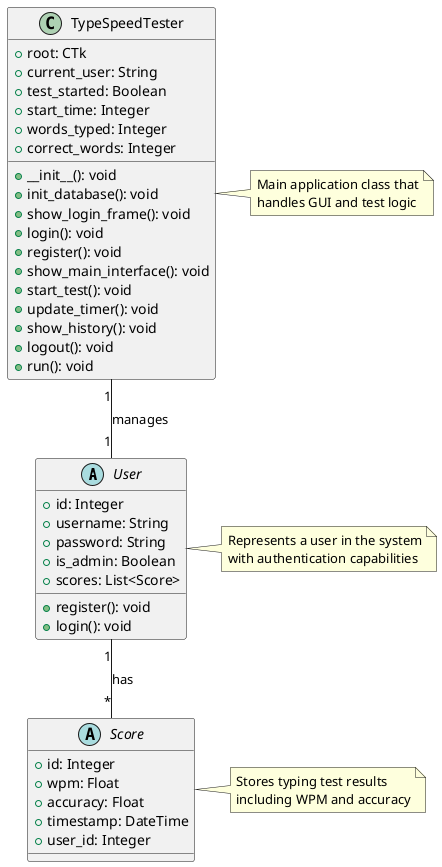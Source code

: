 @startuml

' Database Models
abstract class User {
    +id: Integer
    +username: String
    +password: String
    +is_admin: Boolean
    +scores: List<Score>
    +register(): void
    +login(): void
}

abstract class Score {
    +id: Integer
    +wpm: Float
    +accuracy: Float
    +timestamp: DateTime
    +user_id: Integer
}

' Application Classes
class TypeSpeedTester {
    +root: CTk
    +current_user: String
    +test_started: Boolean
    +start_time: Integer
    +words_typed: Integer
    +correct_words: Integer
    
    +__init__(): void
    +init_database(): void
    +show_login_frame(): void
    +login(): void
    +register(): void
    +show_main_interface(): void
    +start_test(): void
    +update_timer(): void
    +show_history(): void
    +logout(): void
    +run(): void
}

' Relationships
User "1" -- "*" Score : has
TypeSpeedTester "1" -- "1" User : manages

' Notes
note right of User
    Represents a user in the system
    with authentication capabilities
end note

note right of Score
    Stores typing test results
    including WPM and accuracy
end note

note right of TypeSpeedTester
    Main application class that
    handles GUI and test logic
end note

@enduml
